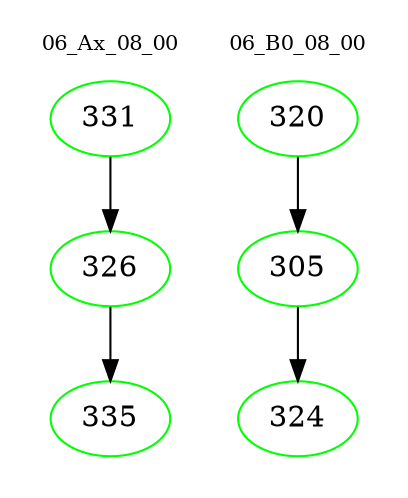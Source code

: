 digraph{
subgraph cluster_0 {
color = white
label = "06_Ax_08_00";
fontsize=10;
T0_331 [label="331", color="green"]
T0_331 -> T0_326 [color="black"]
T0_326 [label="326", color="green"]
T0_326 -> T0_335 [color="black"]
T0_335 [label="335", color="green"]
}
subgraph cluster_1 {
color = white
label = "06_B0_08_00";
fontsize=10;
T1_320 [label="320", color="green"]
T1_320 -> T1_305 [color="black"]
T1_305 [label="305", color="green"]
T1_305 -> T1_324 [color="black"]
T1_324 [label="324", color="green"]
}
}
